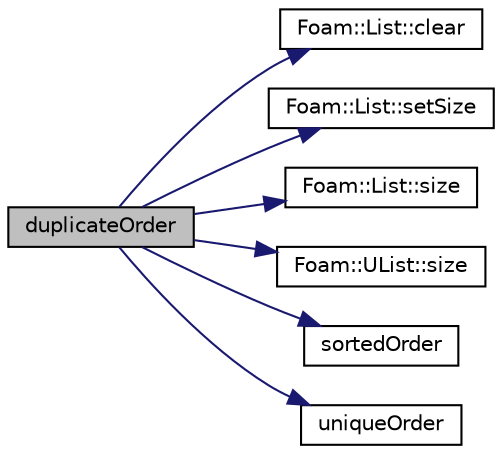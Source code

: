 digraph "duplicateOrder"
{
  bgcolor="transparent";
  edge [fontname="Helvetica",fontsize="10",labelfontname="Helvetica",labelfontsize="10"];
  node [fontname="Helvetica",fontsize="10",shape=record];
  rankdir="LR";
  Node13076 [label="duplicateOrder",height=0.2,width=0.4,color="black", fillcolor="grey75", style="filled", fontcolor="black"];
  Node13076 -> Node13077 [color="midnightblue",fontsize="10",style="solid",fontname="Helvetica"];
  Node13077 [label="Foam::List::clear",height=0.2,width=0.4,color="black",URL="$a26833.html#ac8bb3912a3ce86b15842e79d0b421204",tooltip="Clear the list, i.e. set size to zero. "];
  Node13076 -> Node13078 [color="midnightblue",fontsize="10",style="solid",fontname="Helvetica"];
  Node13078 [label="Foam::List::setSize",height=0.2,width=0.4,color="black",URL="$a26833.html#aedb985ffeaf1bdbfeccc2a8730405703",tooltip="Reset size of List. "];
  Node13076 -> Node13079 [color="midnightblue",fontsize="10",style="solid",fontname="Helvetica"];
  Node13079 [label="Foam::List::size",height=0.2,width=0.4,color="black",URL="$a26833.html#a8a5f6fa29bd4b500caf186f60245b384",tooltip="Override size to be inconsistent with allocated storage. "];
  Node13076 -> Node13080 [color="midnightblue",fontsize="10",style="solid",fontname="Helvetica"];
  Node13080 [label="Foam::UList::size",height=0.2,width=0.4,color="black",URL="$a26837.html#a47b3bf30da1eb3ab8076b5fbe00e0494",tooltip="Return the number of elements in the UList. "];
  Node13076 -> Node13081 [color="midnightblue",fontsize="10",style="solid",fontname="Helvetica"];
  Node13081 [label="sortedOrder",height=0.2,width=0.4,color="black",URL="$a21851.html#acf128ea037506c14446998bb7ca39264",tooltip="Generate the (stable) sort order for the list. "];
  Node13076 -> Node13082 [color="midnightblue",fontsize="10",style="solid",fontname="Helvetica"];
  Node13082 [label="uniqueOrder",height=0.2,width=0.4,color="black",URL="$a21851.html#ac8f24088cf436ea721d28e233503a68b",tooltip="Generate (sorted) indices corresponding to unique list values. "];
}
